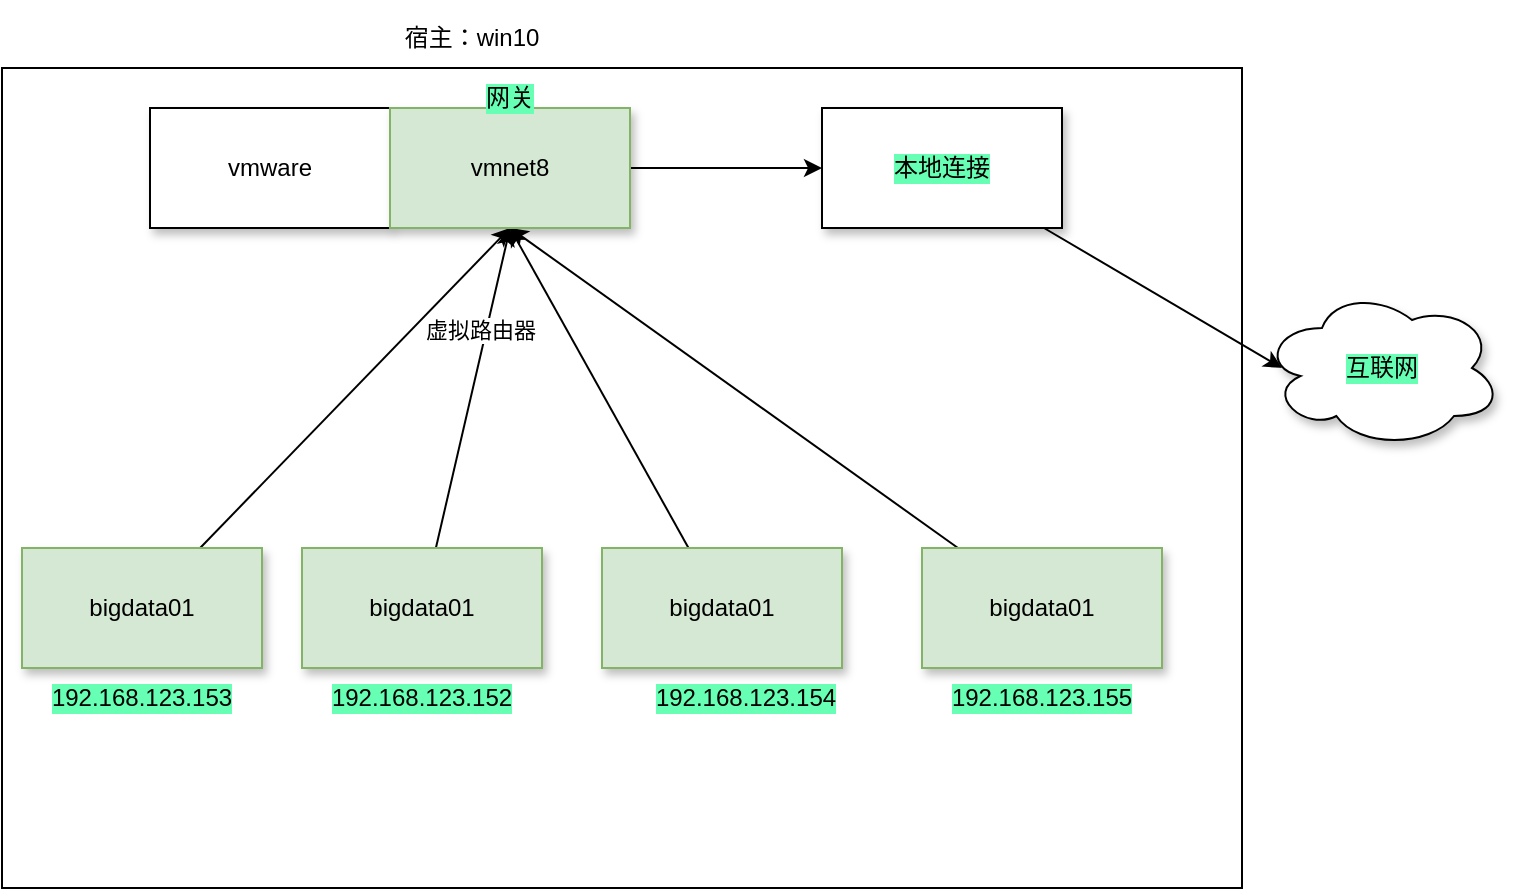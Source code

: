 <mxfile version="17.1.1" type="github">
  <diagram id="Hlavg6eT519xw-3XLVA2" name="Page-1">
    <mxGraphModel dx="782" dy="514" grid="1" gridSize="10" guides="1" tooltips="1" connect="1" arrows="1" fold="1" page="1" pageScale="1" pageWidth="827" pageHeight="1169" math="0" shadow="0">
      <root>
        <mxCell id="0" />
        <mxCell id="1" parent="0" />
        <mxCell id="2nimqXXZQhlGsnlXwXCV-1" value="" style="rounded=0;whiteSpace=wrap;html=1;" vertex="1" parent="1">
          <mxGeometry x="28" y="80" width="620" height="410" as="geometry" />
        </mxCell>
        <mxCell id="2nimqXXZQhlGsnlXwXCV-2" value="宿主：win10" style="text;html=1;strokeColor=none;fillColor=none;align=center;verticalAlign=middle;whiteSpace=wrap;rounded=0;shadow=1;" vertex="1" parent="1">
          <mxGeometry x="208" y="50" width="110" height="30" as="geometry" />
        </mxCell>
        <mxCell id="2nimqXXZQhlGsnlXwXCV-3" value="vmware" style="rounded=0;whiteSpace=wrap;html=1;shadow=1;" vertex="1" parent="1">
          <mxGeometry x="102" y="100" width="120" height="60" as="geometry" />
        </mxCell>
        <mxCell id="2nimqXXZQhlGsnlXwXCV-11" style="edgeStyle=none;rounded=0;orthogonalLoop=1;jettySize=auto;html=1;entryX=0.5;entryY=1;entryDx=0;entryDy=0;" edge="1" parent="1" source="2nimqXXZQhlGsnlXwXCV-4" target="2nimqXXZQhlGsnlXwXCV-9">
          <mxGeometry relative="1" as="geometry" />
        </mxCell>
        <mxCell id="2nimqXXZQhlGsnlXwXCV-4" value="bigdata01" style="rounded=0;whiteSpace=wrap;html=1;shadow=1;fillColor=#d5e8d4;strokeColor=#82b366;" vertex="1" parent="1">
          <mxGeometry x="38" y="320" width="120" height="60" as="geometry" />
        </mxCell>
        <mxCell id="2nimqXXZQhlGsnlXwXCV-12" style="edgeStyle=none;rounded=0;orthogonalLoop=1;jettySize=auto;html=1;entryX=0.5;entryY=1;entryDx=0;entryDy=0;" edge="1" parent="1" source="2nimqXXZQhlGsnlXwXCV-5" target="2nimqXXZQhlGsnlXwXCV-9">
          <mxGeometry relative="1" as="geometry" />
        </mxCell>
        <mxCell id="2nimqXXZQhlGsnlXwXCV-15" value="虚拟路由器" style="edgeLabel;html=1;align=center;verticalAlign=middle;resizable=0;points=[];" vertex="1" connectable="0" parent="2nimqXXZQhlGsnlXwXCV-12">
          <mxGeometry x="0.36" y="3" relative="1" as="geometry">
            <mxPoint as="offset" />
          </mxGeometry>
        </mxCell>
        <mxCell id="2nimqXXZQhlGsnlXwXCV-5" value="bigdata01" style="rounded=0;whiteSpace=wrap;html=1;shadow=1;fillColor=#d5e8d4;strokeColor=#82b366;" vertex="1" parent="1">
          <mxGeometry x="178" y="320" width="120" height="60" as="geometry" />
        </mxCell>
        <mxCell id="2nimqXXZQhlGsnlXwXCV-13" style="edgeStyle=none;rounded=0;orthogonalLoop=1;jettySize=auto;html=1;entryX=0.5;entryY=1;entryDx=0;entryDy=0;" edge="1" parent="1" source="2nimqXXZQhlGsnlXwXCV-6" target="2nimqXXZQhlGsnlXwXCV-9">
          <mxGeometry relative="1" as="geometry" />
        </mxCell>
        <mxCell id="2nimqXXZQhlGsnlXwXCV-6" value="bigdata01" style="rounded=0;whiteSpace=wrap;html=1;shadow=1;fillColor=#d5e8d4;strokeColor=#82b366;" vertex="1" parent="1">
          <mxGeometry x="328" y="320" width="120" height="60" as="geometry" />
        </mxCell>
        <mxCell id="2nimqXXZQhlGsnlXwXCV-14" style="edgeStyle=none;rounded=0;orthogonalLoop=1;jettySize=auto;html=1;entryX=0.5;entryY=1;entryDx=0;entryDy=0;" edge="1" parent="1" source="2nimqXXZQhlGsnlXwXCV-7" target="2nimqXXZQhlGsnlXwXCV-9">
          <mxGeometry relative="1" as="geometry" />
        </mxCell>
        <mxCell id="2nimqXXZQhlGsnlXwXCV-7" value="bigdata01" style="rounded=0;whiteSpace=wrap;html=1;shadow=1;fillColor=#d5e8d4;strokeColor=#82b366;" vertex="1" parent="1">
          <mxGeometry x="488" y="320" width="120" height="60" as="geometry" />
        </mxCell>
        <mxCell id="2nimqXXZQhlGsnlXwXCV-19" style="edgeStyle=none;rounded=0;orthogonalLoop=1;jettySize=auto;html=1;" edge="1" parent="1" source="2nimqXXZQhlGsnlXwXCV-9" target="2nimqXXZQhlGsnlXwXCV-18">
          <mxGeometry relative="1" as="geometry" />
        </mxCell>
        <mxCell id="2nimqXXZQhlGsnlXwXCV-9" value="vmnet8" style="rounded=0;whiteSpace=wrap;html=1;shadow=1;fillColor=#d5e8d4;strokeColor=#82b366;" vertex="1" parent="1">
          <mxGeometry x="222" y="100" width="120" height="60" as="geometry" />
        </mxCell>
        <mxCell id="2nimqXXZQhlGsnlXwXCV-17" style="edgeStyle=none;rounded=0;orthogonalLoop=1;jettySize=auto;html=1;exitX=1;exitY=0.5;exitDx=0;exitDy=0;" edge="1" parent="1" source="2nimqXXZQhlGsnlXwXCV-9" target="2nimqXXZQhlGsnlXwXCV-9">
          <mxGeometry relative="1" as="geometry" />
        </mxCell>
        <mxCell id="2nimqXXZQhlGsnlXwXCV-20" style="edgeStyle=none;rounded=0;orthogonalLoop=1;jettySize=auto;html=1;" edge="1" parent="1" source="2nimqXXZQhlGsnlXwXCV-18">
          <mxGeometry relative="1" as="geometry">
            <mxPoint x="668" y="230" as="targetPoint" />
          </mxGeometry>
        </mxCell>
        <mxCell id="2nimqXXZQhlGsnlXwXCV-18" value="本地连接" style="rounded=0;whiteSpace=wrap;html=1;shadow=1;labelBackgroundColor=#66FFB3;" vertex="1" parent="1">
          <mxGeometry x="438" y="100" width="120" height="60" as="geometry" />
        </mxCell>
        <mxCell id="2nimqXXZQhlGsnlXwXCV-21" value="互联网" style="ellipse;shape=cloud;whiteSpace=wrap;html=1;shadow=1;labelBackgroundColor=#66FFB3;" vertex="1" parent="1">
          <mxGeometry x="658" y="190" width="120" height="80" as="geometry" />
        </mxCell>
        <mxCell id="2nimqXXZQhlGsnlXwXCV-22" value="网关" style="text;html=1;strokeColor=none;fillColor=none;align=center;verticalAlign=middle;whiteSpace=wrap;rounded=0;shadow=1;labelBackgroundColor=#66FFB3;" vertex="1" parent="1">
          <mxGeometry x="252" y="80" width="60" height="30" as="geometry" />
        </mxCell>
        <mxCell id="2nimqXXZQhlGsnlXwXCV-24" value="192.168.123.153&lt;br&gt;" style="text;html=1;strokeColor=none;fillColor=none;align=center;verticalAlign=middle;whiteSpace=wrap;rounded=0;shadow=1;labelBackgroundColor=#66FFB3;" vertex="1" parent="1">
          <mxGeometry x="68" y="380" width="60" height="30" as="geometry" />
        </mxCell>
        <mxCell id="2nimqXXZQhlGsnlXwXCV-25" value="192.168.123.152" style="text;html=1;strokeColor=none;fillColor=none;align=center;verticalAlign=middle;whiteSpace=wrap;rounded=0;shadow=1;labelBackgroundColor=#66FFB3;" vertex="1" parent="1">
          <mxGeometry x="208" y="380" width="60" height="30" as="geometry" />
        </mxCell>
        <mxCell id="2nimqXXZQhlGsnlXwXCV-26" value="192.168.123.154" style="text;html=1;strokeColor=none;fillColor=none;align=center;verticalAlign=middle;whiteSpace=wrap;rounded=0;shadow=1;labelBackgroundColor=#66FFB3;" vertex="1" parent="1">
          <mxGeometry x="370" y="380" width="60" height="30" as="geometry" />
        </mxCell>
        <mxCell id="2nimqXXZQhlGsnlXwXCV-27" value="192.168.123.155" style="text;html=1;strokeColor=none;fillColor=none;align=center;verticalAlign=middle;whiteSpace=wrap;rounded=0;shadow=1;labelBackgroundColor=#66FFB3;" vertex="1" parent="1">
          <mxGeometry x="518" y="380" width="60" height="30" as="geometry" />
        </mxCell>
      </root>
    </mxGraphModel>
  </diagram>
</mxfile>
